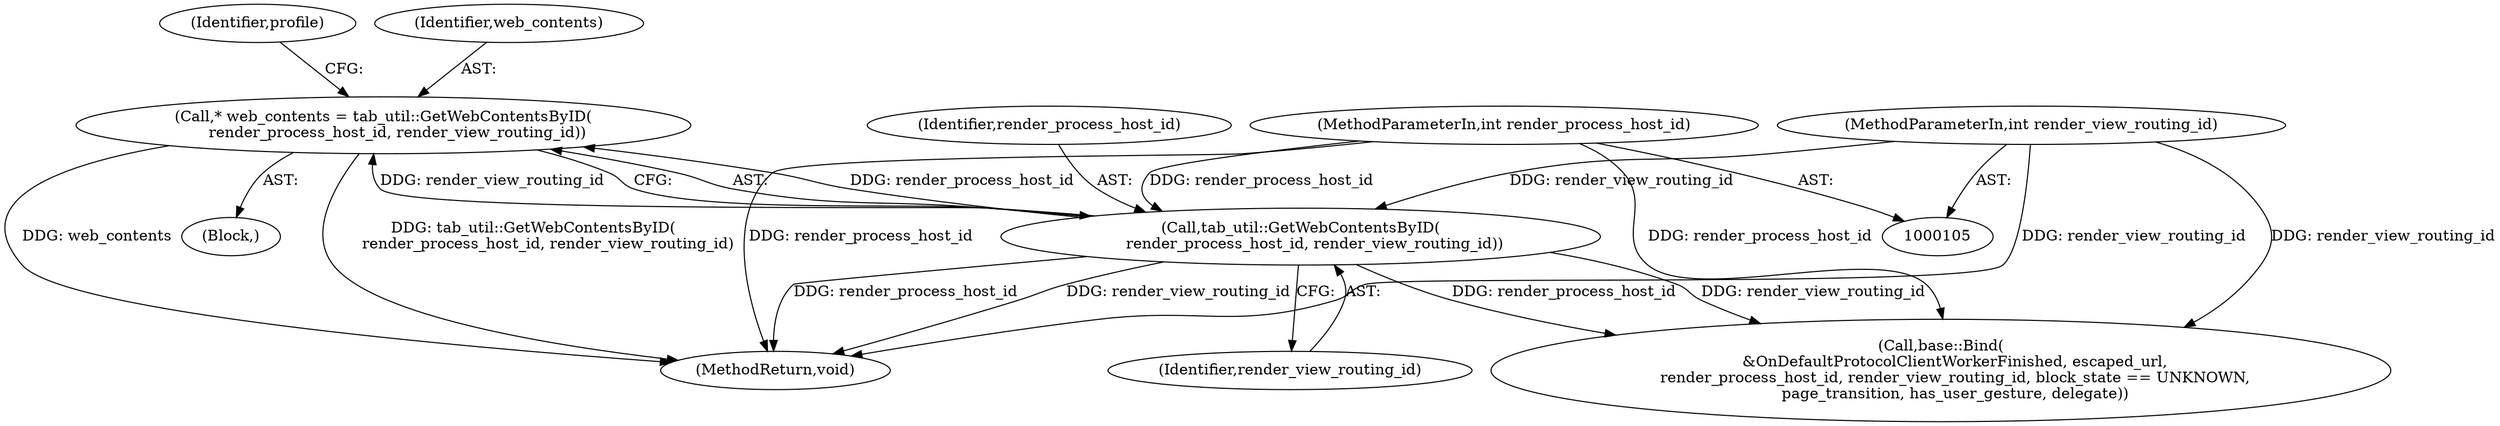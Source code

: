 digraph "0_Chrome_36fd3c9a6ba9fce9dd80c442c3ba5decd8e4c065@pointer" {
"1000122" [label="(Call,* web_contents = tab_util::GetWebContentsByID(\n      render_process_host_id, render_view_routing_id))"];
"1000124" [label="(Call,tab_util::GetWebContentsByID(\n      render_process_host_id, render_view_routing_id))"];
"1000107" [label="(MethodParameterIn,int render_process_host_id)"];
"1000108" [label="(MethodParameterIn,int render_view_routing_id)"];
"1000124" [label="(Call,tab_util::GetWebContentsByID(\n      render_process_host_id, render_view_routing_id))"];
"1000125" [label="(Identifier,render_process_host_id)"];
"1000122" [label="(Call,* web_contents = tab_util::GetWebContentsByID(\n      render_process_host_id, render_view_routing_id))"];
"1000107" [label="(MethodParameterIn,int render_process_host_id)"];
"1000172" [label="(MethodReturn,void)"];
"1000159" [label="(Call,base::Bind(\n      &OnDefaultProtocolClientWorkerFinished, escaped_url,\n      render_process_host_id, render_view_routing_id, block_state == UNKNOWN,\n      page_transition, has_user_gesture, delegate))"];
"1000112" [label="(Block,)"];
"1000126" [label="(Identifier,render_view_routing_id)"];
"1000129" [label="(Identifier,profile)"];
"1000108" [label="(MethodParameterIn,int render_view_routing_id)"];
"1000123" [label="(Identifier,web_contents)"];
"1000122" -> "1000112"  [label="AST: "];
"1000122" -> "1000124"  [label="CFG: "];
"1000123" -> "1000122"  [label="AST: "];
"1000124" -> "1000122"  [label="AST: "];
"1000129" -> "1000122"  [label="CFG: "];
"1000122" -> "1000172"  [label="DDG: web_contents"];
"1000122" -> "1000172"  [label="DDG: tab_util::GetWebContentsByID(\n      render_process_host_id, render_view_routing_id)"];
"1000124" -> "1000122"  [label="DDG: render_process_host_id"];
"1000124" -> "1000122"  [label="DDG: render_view_routing_id"];
"1000124" -> "1000126"  [label="CFG: "];
"1000125" -> "1000124"  [label="AST: "];
"1000126" -> "1000124"  [label="AST: "];
"1000124" -> "1000172"  [label="DDG: render_process_host_id"];
"1000124" -> "1000172"  [label="DDG: render_view_routing_id"];
"1000107" -> "1000124"  [label="DDG: render_process_host_id"];
"1000108" -> "1000124"  [label="DDG: render_view_routing_id"];
"1000124" -> "1000159"  [label="DDG: render_process_host_id"];
"1000124" -> "1000159"  [label="DDG: render_view_routing_id"];
"1000107" -> "1000105"  [label="AST: "];
"1000107" -> "1000172"  [label="DDG: render_process_host_id"];
"1000107" -> "1000159"  [label="DDG: render_process_host_id"];
"1000108" -> "1000105"  [label="AST: "];
"1000108" -> "1000172"  [label="DDG: render_view_routing_id"];
"1000108" -> "1000159"  [label="DDG: render_view_routing_id"];
}
